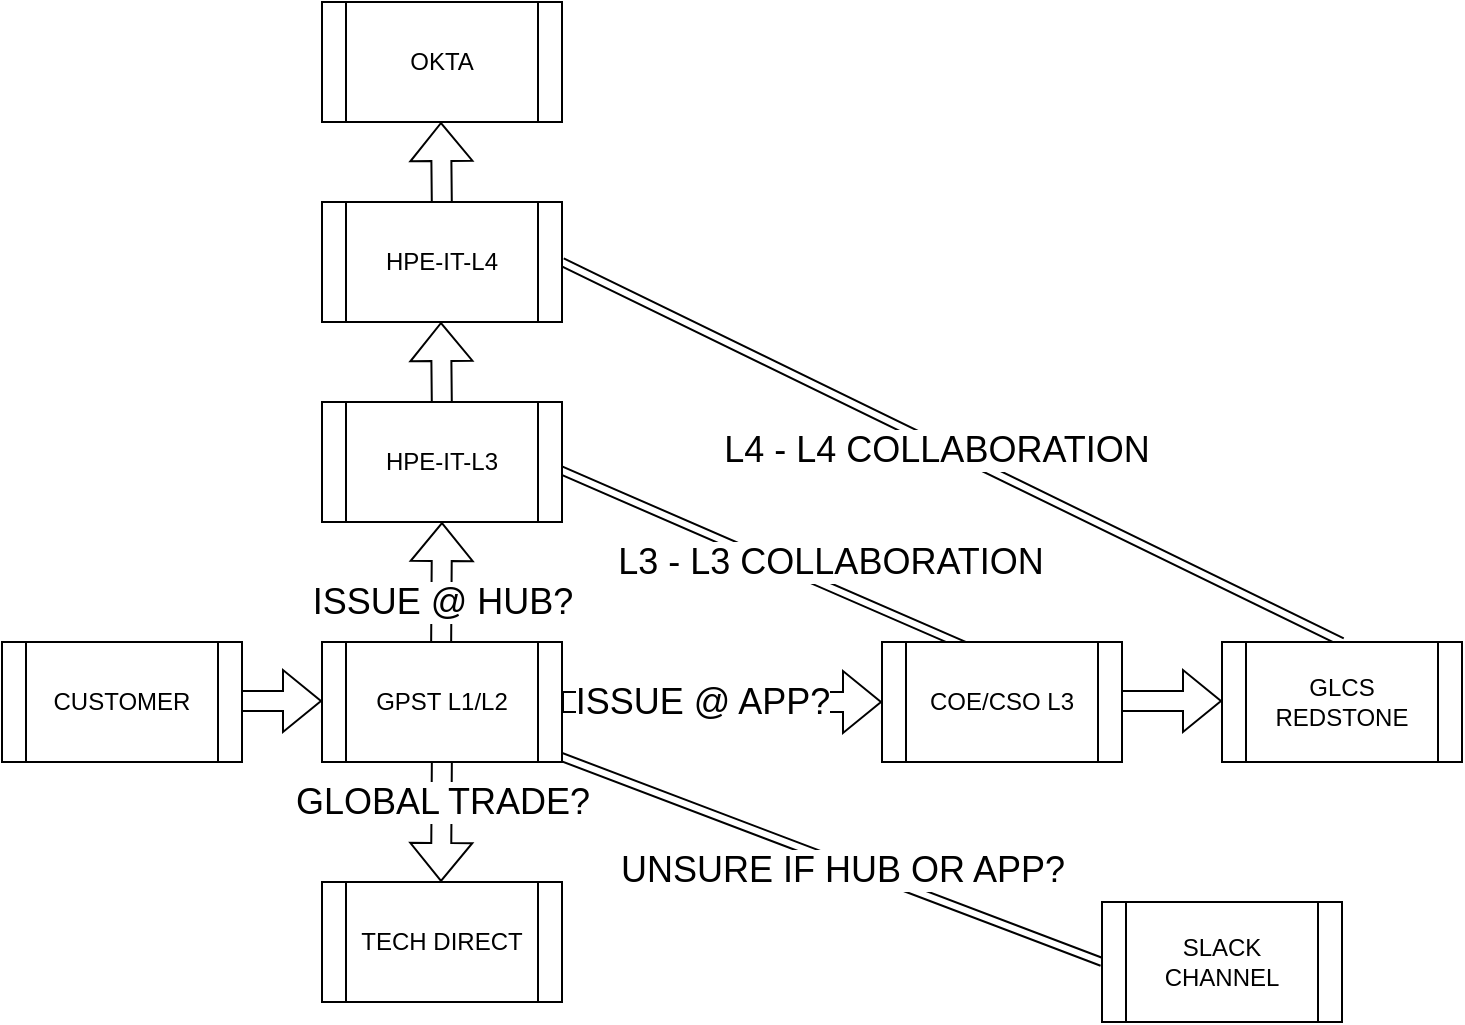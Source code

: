 <mxfile version="16.4.7" type="github">
  <diagram id="C5RBs43oDa-KdzZeNtuy" name="Page-1">
    <mxGraphModel dx="1232" dy="1931" grid="1" gridSize="10" guides="1" tooltips="1" connect="1" arrows="1" fold="1" page="1" pageScale="1" pageWidth="827" pageHeight="1169" math="0" shadow="0">
      <root>
        <mxCell id="WIyWlLk6GJQsqaUBKTNV-0" />
        <mxCell id="WIyWlLk6GJQsqaUBKTNV-1" parent="WIyWlLk6GJQsqaUBKTNV-0" />
        <mxCell id="KgCZfnkIR0c9xYVzQM_N-43" value="" style="endArrow=block;html=1;rounded=0;shape=link;labelBorderColor=default;spacing=2;startArrow=block;endFill=0;entryX=1;entryY=0.5;entryDx=0;entryDy=0;" parent="WIyWlLk6GJQsqaUBKTNV-1" edge="1">
          <mxGeometry width="50" height="50" relative="1" as="geometry">
            <mxPoint x="500" y="300" as="sourcePoint" />
            <mxPoint x="270" y="200" as="targetPoint" />
          </mxGeometry>
        </mxCell>
        <mxCell id="KgCZfnkIR0c9xYVzQM_N-44" value="L3 - L3 COLLABORATION" style="edgeLabel;html=1;align=center;verticalAlign=middle;resizable=0;points=[];fontSize=18;rotation=0;" parent="KgCZfnkIR0c9xYVzQM_N-43" vertex="1" connectable="0">
          <mxGeometry x="0.232" y="-1" relative="1" as="geometry">
            <mxPoint x="55" y="12" as="offset" />
          </mxGeometry>
        </mxCell>
        <mxCell id="KgCZfnkIR0c9xYVzQM_N-41" value="" style="endArrow=block;html=1;rounded=0;shape=link;labelBorderColor=default;spacing=2;startArrow=block;endFill=0;entryX=1;entryY=0.5;entryDx=0;entryDy=0;exitX=0.5;exitY=0;exitDx=0;exitDy=0;" parent="WIyWlLk6GJQsqaUBKTNV-1" source="KgCZfnkIR0c9xYVzQM_N-15" target="KgCZfnkIR0c9xYVzQM_N-16" edge="1">
          <mxGeometry width="50" height="50" relative="1" as="geometry">
            <mxPoint x="640" y="250" as="sourcePoint" />
            <mxPoint x="350" y="140" as="targetPoint" />
          </mxGeometry>
        </mxCell>
        <mxCell id="KgCZfnkIR0c9xYVzQM_N-42" value="L4 - L4 COLLABORATION" style="edgeLabel;html=1;align=center;verticalAlign=middle;resizable=0;points=[];fontSize=18;rotation=0;" parent="KgCZfnkIR0c9xYVzQM_N-41" vertex="1" connectable="0">
          <mxGeometry x="0.232" y="-1" relative="1" as="geometry">
            <mxPoint x="36" y="22" as="offset" />
          </mxGeometry>
        </mxCell>
        <mxCell id="KgCZfnkIR0c9xYVzQM_N-37" value="" style="endArrow=none;html=1;rounded=0;shape=link;labelBorderColor=default;spacing=2;startArrow=block;endFill=0;" parent="WIyWlLk6GJQsqaUBKTNV-1" edge="1">
          <mxGeometry width="50" height="50" relative="1" as="geometry">
            <mxPoint x="550" y="450" as="sourcePoint" />
            <mxPoint x="260" y="340" as="targetPoint" />
          </mxGeometry>
        </mxCell>
        <mxCell id="KgCZfnkIR0c9xYVzQM_N-38" value="UNSURE IF HUB OR APP?" style="edgeLabel;html=1;align=center;verticalAlign=middle;resizable=0;points=[];fontSize=18;rotation=0;" parent="KgCZfnkIR0c9xYVzQM_N-37" vertex="1" connectable="0">
          <mxGeometry x="0.232" y="-1" relative="1" as="geometry">
            <mxPoint x="48" y="22" as="offset" />
          </mxGeometry>
        </mxCell>
        <mxCell id="KgCZfnkIR0c9xYVzQM_N-28" value="" style="endArrow=classic;html=1;rounded=0;shape=flexArrow;labelBorderColor=default;spacing=2;" parent="WIyWlLk6GJQsqaUBKTNV-1" edge="1">
          <mxGeometry width="50" height="50" relative="1" as="geometry">
            <mxPoint x="100" y="319.5" as="sourcePoint" />
            <mxPoint x="160" y="319.5" as="targetPoint" />
          </mxGeometry>
        </mxCell>
        <mxCell id="KgCZfnkIR0c9xYVzQM_N-25" value="" style="endArrow=none;html=1;rounded=0;shape=flexArrow;labelBorderColor=default;spacing=2;startArrow=block;endFill=0;" parent="WIyWlLk6GJQsqaUBKTNV-1" edge="1">
          <mxGeometry width="50" height="50" relative="1" as="geometry">
            <mxPoint x="219.5" y="410" as="sourcePoint" />
            <mxPoint x="220" y="340" as="targetPoint" />
          </mxGeometry>
        </mxCell>
        <mxCell id="KgCZfnkIR0c9xYVzQM_N-26" value="GLOBAL TRADE?" style="edgeLabel;html=1;align=center;verticalAlign=middle;resizable=0;points=[];fontSize=18;rotation=0;" parent="KgCZfnkIR0c9xYVzQM_N-25" vertex="1" connectable="0">
          <mxGeometry x="0.232" y="-1" relative="1" as="geometry">
            <mxPoint x="-1" y="3" as="offset" />
          </mxGeometry>
        </mxCell>
        <mxCell id="KgCZfnkIR0c9xYVzQM_N-23" value="" style="endArrow=classic;html=1;rounded=0;shape=flexArrow;labelBorderColor=default;spacing=2;" parent="WIyWlLk6GJQsqaUBKTNV-1" edge="1">
          <mxGeometry width="50" height="50" relative="1" as="geometry">
            <mxPoint x="220" y="180" as="sourcePoint" />
            <mxPoint x="219.5" y="130" as="targetPoint" />
          </mxGeometry>
        </mxCell>
        <mxCell id="KgCZfnkIR0c9xYVzQM_N-19" value="" style="endArrow=classic;html=1;rounded=0;shape=flexArrow;labelBorderColor=default;spacing=2;" parent="WIyWlLk6GJQsqaUBKTNV-1" edge="1">
          <mxGeometry width="50" height="50" relative="1" as="geometry">
            <mxPoint x="220" y="80" as="sourcePoint" />
            <mxPoint x="219.5" y="30" as="targetPoint" />
          </mxGeometry>
        </mxCell>
        <mxCell id="KgCZfnkIR0c9xYVzQM_N-12" value="" style="endArrow=classic;html=1;rounded=0;shape=flexArrow;labelBorderColor=default;spacing=2;" parent="WIyWlLk6GJQsqaUBKTNV-1" edge="1">
          <mxGeometry width="50" height="50" relative="1" as="geometry">
            <mxPoint x="219.5" y="300" as="sourcePoint" />
            <mxPoint x="220" y="230" as="targetPoint" />
          </mxGeometry>
        </mxCell>
        <mxCell id="KgCZfnkIR0c9xYVzQM_N-13" value="ISSUE @ HUB?" style="edgeLabel;html=1;align=center;verticalAlign=middle;resizable=0;points=[];fontSize=18;" parent="KgCZfnkIR0c9xYVzQM_N-12" vertex="1" connectable="0">
          <mxGeometry x="0.232" y="-1" relative="1" as="geometry">
            <mxPoint x="-1" y="13" as="offset" />
          </mxGeometry>
        </mxCell>
        <mxCell id="KgCZfnkIR0c9xYVzQM_N-0" value="TECH DIRECT" style="shape=process;whiteSpace=wrap;html=1;backgroundOutline=1;" parent="WIyWlLk6GJQsqaUBKTNV-1" vertex="1">
          <mxGeometry x="160" y="410" width="120" height="60" as="geometry" />
        </mxCell>
        <mxCell id="KgCZfnkIR0c9xYVzQM_N-1" value="GPST L1/L2" style="shape=process;whiteSpace=wrap;html=1;backgroundOutline=1;" parent="WIyWlLk6GJQsqaUBKTNV-1" vertex="1">
          <mxGeometry x="160" y="290" width="120" height="60" as="geometry" />
        </mxCell>
        <mxCell id="KgCZfnkIR0c9xYVzQM_N-3" value="CUSTOMER" style="shape=process;whiteSpace=wrap;html=1;backgroundOutline=1;" parent="WIyWlLk6GJQsqaUBKTNV-1" vertex="1">
          <mxGeometry y="290" width="120" height="60" as="geometry" />
        </mxCell>
        <mxCell id="KgCZfnkIR0c9xYVzQM_N-5" value="HPE-IT-L3" style="shape=process;whiteSpace=wrap;html=1;backgroundOutline=1;" parent="WIyWlLk6GJQsqaUBKTNV-1" vertex="1">
          <mxGeometry x="160" y="170" width="120" height="60" as="geometry" />
        </mxCell>
        <mxCell id="KgCZfnkIR0c9xYVzQM_N-7" value="SLACK CHANNEL" style="shape=process;whiteSpace=wrap;html=1;backgroundOutline=1;" parent="WIyWlLk6GJQsqaUBKTNV-1" vertex="1">
          <mxGeometry x="550" y="420" width="120" height="60" as="geometry" />
        </mxCell>
        <mxCell id="KgCZfnkIR0c9xYVzQM_N-8" value="OKTA" style="shape=process;whiteSpace=wrap;html=1;backgroundOutline=1;" parent="WIyWlLk6GJQsqaUBKTNV-1" vertex="1">
          <mxGeometry x="160" y="-30" width="120" height="60" as="geometry" />
        </mxCell>
        <mxCell id="KgCZfnkIR0c9xYVzQM_N-16" value="HPE-IT-L4" style="shape=process;whiteSpace=wrap;html=1;backgroundOutline=1;" parent="WIyWlLk6GJQsqaUBKTNV-1" vertex="1">
          <mxGeometry x="160" y="70" width="120" height="60" as="geometry" />
        </mxCell>
        <mxCell id="KgCZfnkIR0c9xYVzQM_N-31" value="" style="endArrow=classic;html=1;rounded=0;shape=flexArrow;labelBorderColor=default;spacing=2;" parent="WIyWlLk6GJQsqaUBKTNV-1" edge="1">
          <mxGeometry width="50" height="50" relative="1" as="geometry">
            <mxPoint x="550" y="319.5" as="sourcePoint" />
            <mxPoint x="610" y="319.5" as="targetPoint" />
          </mxGeometry>
        </mxCell>
        <mxCell id="KgCZfnkIR0c9xYVzQM_N-35" value="" style="edgeStyle=orthogonalEdgeStyle;shape=flexArrow;rounded=0;orthogonalLoop=1;jettySize=auto;html=1;labelBorderColor=default;fontSize=18;startArrow=block;endArrow=none;endFill=0;" parent="WIyWlLk6GJQsqaUBKTNV-1" source="KgCZfnkIR0c9xYVzQM_N-32" target="KgCZfnkIR0c9xYVzQM_N-1" edge="1">
          <mxGeometry relative="1" as="geometry" />
        </mxCell>
        <mxCell id="KgCZfnkIR0c9xYVzQM_N-36" value="ISSUE @ APP?" style="edgeLabel;html=1;align=center;verticalAlign=middle;resizable=0;points=[];fontSize=18;" parent="KgCZfnkIR0c9xYVzQM_N-35" vertex="1" connectable="0">
          <mxGeometry x="0.173" y="2" relative="1" as="geometry">
            <mxPoint x="4" y="-2" as="offset" />
          </mxGeometry>
        </mxCell>
        <mxCell id="KgCZfnkIR0c9xYVzQM_N-32" value="COE/CSO L3" style="shape=process;whiteSpace=wrap;html=1;backgroundOutline=1;" parent="WIyWlLk6GJQsqaUBKTNV-1" vertex="1">
          <mxGeometry x="440" y="290" width="120" height="60" as="geometry" />
        </mxCell>
        <mxCell id="KgCZfnkIR0c9xYVzQM_N-15" value="GLCS REDSTONE" style="shape=process;whiteSpace=wrap;html=1;backgroundOutline=1;" parent="WIyWlLk6GJQsqaUBKTNV-1" vertex="1">
          <mxGeometry x="610" y="290" width="120" height="60" as="geometry" />
        </mxCell>
      </root>
    </mxGraphModel>
  </diagram>
</mxfile>